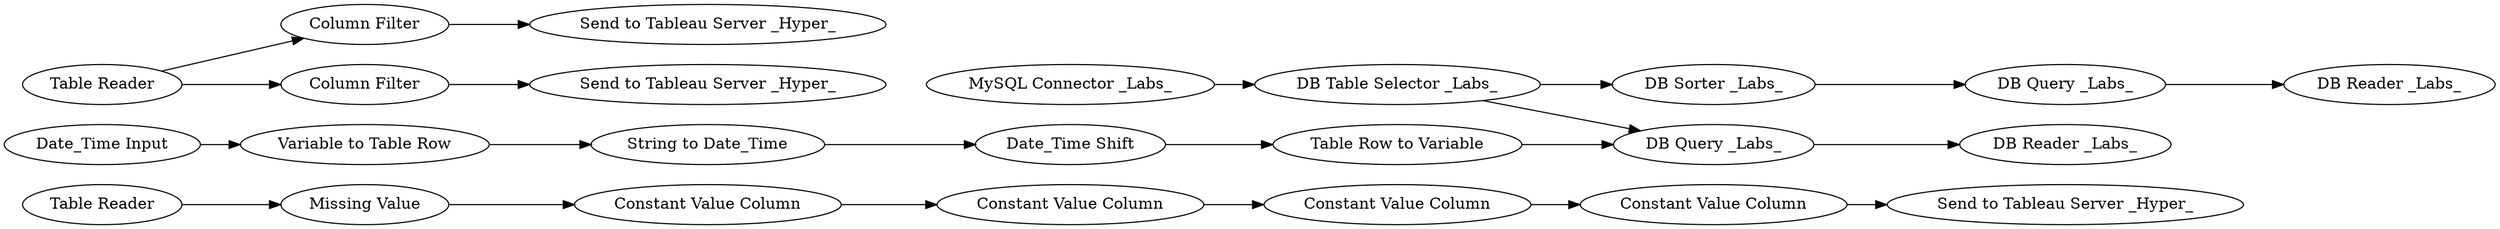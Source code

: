 digraph {
	2 [label="Send to Tableau Server _Hyper_"]
	1208 [label="MySQL Connector _Labs_"]
	1209 [label="DB Table Selector _Labs_"]
	1210 [label="DB Sorter _Labs_"]
	1211 [label="Date_Time Input"]
	1212 [label="Variable to Table Row"]
	1213 [label="Date_Time Shift"]
	1214 [label="String to Date_Time"]
	1244 [label="DB Query _Labs_"]
	1245 [label="DB Reader _Labs_"]
	1246 [label="Column Filter"]
	1247 [label="Column Filter"]
	1248 [label="DB Query _Labs_"]
	1249 [label="Table Row to Variable"]
	1250 [label="DB Reader _Labs_"]
	1251 [label="Missing Value"]
	1252 [label="Constant Value Column"]
	1253 [label="Constant Value Column"]
	1254 [label="Constant Value Column"]
	1255 [label="Constant Value Column"]
	1257 [label="Table Reader"]
	1259 [label="Table Reader"]
	1260 [label="Send to Tableau Server _Hyper_"]
	1261 [label="Send to Tableau Server _Hyper_"]
	1252 -> 1253
	1253 -> 1254
	1254 -> 1255
	1208 -> 1209
	1209 -> 1210
	1209 -> 1248
	1210 -> 1244
	1211 -> 1212
	1212 -> 1214
	1213 -> 1249
	1214 -> 1213
	1244 -> 1245
	1246 -> 1261
	1247 -> 1260
	1248 -> 1250
	1249 -> 1248
	1251 -> 1252
	1255 -> 2
	1257 -> 1247
	1257 -> 1246
	1259 -> 1251
	rankdir=LR
}
